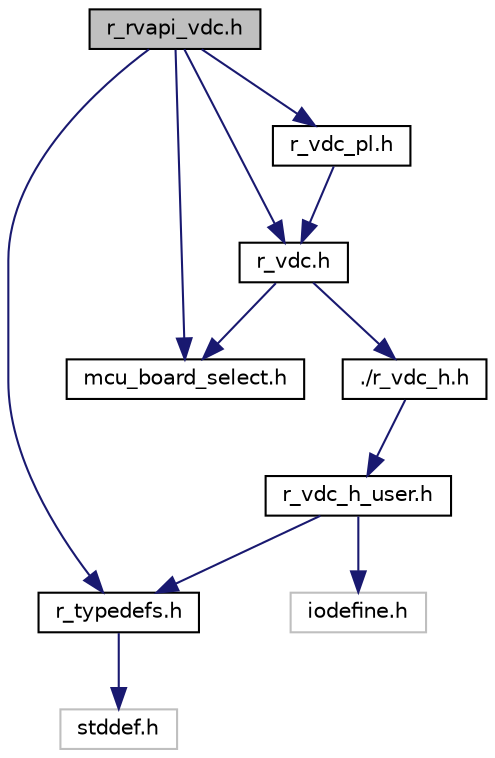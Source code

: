 digraph "r_rvapi_vdc.h"
{
 // LATEX_PDF_SIZE
  edge [fontname="Helvetica",fontsize="10",labelfontname="Helvetica",labelfontsize="10"];
  node [fontname="Helvetica",fontsize="10",shape=record];
  Node1 [label="r_rvapi_vdc.h",height=0.2,width=0.4,color="black", fillcolor="grey75", style="filled", fontcolor="black",tooltip=" "];
  Node1 -> Node2 [color="midnightblue",fontsize="10",style="solid",fontname="Helvetica"];
  Node2 [label="mcu_board_select.h",height=0.2,width=0.4,color="black", fillcolor="white", style="filled",URL="$d4/d2b/mcu__board__select_8h.html",tooltip=" "];
  Node1 -> Node3 [color="midnightblue",fontsize="10",style="solid",fontname="Helvetica"];
  Node3 [label="r_typedefs.h",height=0.2,width=0.4,color="black", fillcolor="white", style="filled",URL="$d9/de3/r__typedefs_8h.html",tooltip=" "];
  Node3 -> Node4 [color="midnightblue",fontsize="10",style="solid",fontname="Helvetica"];
  Node4 [label="stddef.h",height=0.2,width=0.4,color="grey75", fillcolor="white", style="filled",tooltip=" "];
  Node1 -> Node5 [color="midnightblue",fontsize="10",style="solid",fontname="Helvetica"];
  Node5 [label="r_vdc.h",height=0.2,width=0.4,color="black", fillcolor="white", style="filled",URL="$da/db2/r__vdc_8h.html",tooltip="VDC driver API definitions."];
  Node5 -> Node2 [color="midnightblue",fontsize="10",style="solid",fontname="Helvetica"];
  Node5 -> Node6 [color="midnightblue",fontsize="10",style="solid",fontname="Helvetica"];
  Node6 [label="./r_vdc_h.h",height=0.2,width=0.4,color="black", fillcolor="white", style="filled",URL="$d8/df7/r__vdc__h_8h.html",tooltip="VDC driver API definitions."];
  Node6 -> Node7 [color="midnightblue",fontsize="10",style="solid",fontname="Helvetica"];
  Node7 [label="r_vdc_h_user.h",height=0.2,width=0.4,color="black", fillcolor="white", style="filled",URL="$d9/d00/r__vdc__h__user_8h.html",tooltip="VDC driver user-defined header."];
  Node7 -> Node3 [color="midnightblue",fontsize="10",style="solid",fontname="Helvetica"];
  Node7 -> Node8 [color="midnightblue",fontsize="10",style="solid",fontname="Helvetica"];
  Node8 [label="iodefine.h",height=0.2,width=0.4,color="grey75", fillcolor="white", style="filled",tooltip=" "];
  Node1 -> Node9 [color="midnightblue",fontsize="10",style="solid",fontname="Helvetica"];
  Node9 [label="r_vdc_pl.h",height=0.2,width=0.4,color="black", fillcolor="white", style="filled",URL="$d3/d8b/r__vdc__pl_8h.html",tooltip=" "];
  Node9 -> Node5 [color="midnightblue",fontsize="10",style="solid",fontname="Helvetica"];
}
